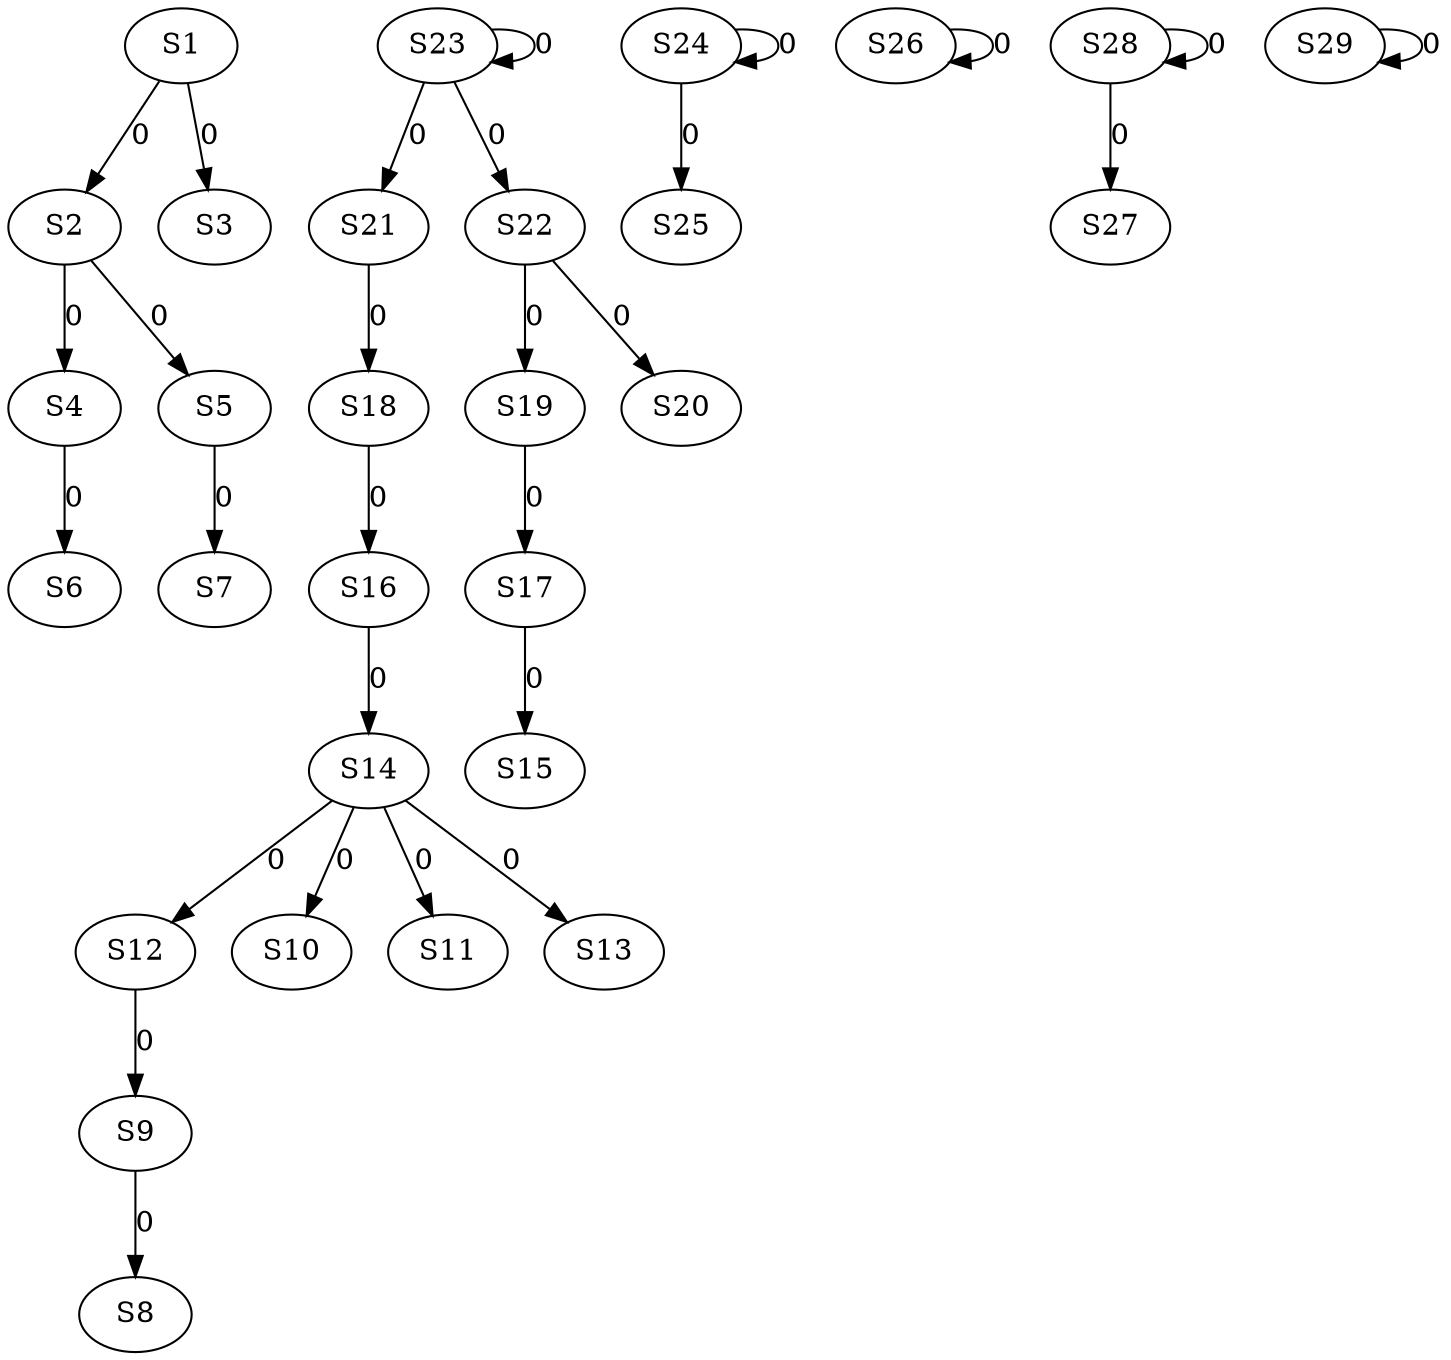 strict digraph {
	S1 -> S2 [ label = 0 ];
	S1 -> S3 [ label = 0 ];
	S2 -> S4 [ label = 0 ];
	S2 -> S5 [ label = 0 ];
	S4 -> S6 [ label = 0 ];
	S5 -> S7 [ label = 0 ];
	S9 -> S8 [ label = 0 ];
	S12 -> S9 [ label = 0 ];
	S14 -> S10 [ label = 0 ];
	S14 -> S11 [ label = 0 ];
	S14 -> S12 [ label = 0 ];
	S14 -> S13 [ label = 0 ];
	S16 -> S14 [ label = 0 ];
	S17 -> S15 [ label = 0 ];
	S18 -> S16 [ label = 0 ];
	S19 -> S17 [ label = 0 ];
	S21 -> S18 [ label = 0 ];
	S22 -> S19 [ label = 0 ];
	S22 -> S20 [ label = 0 ];
	S23 -> S21 [ label = 0 ];
	S23 -> S22 [ label = 0 ];
	S23 -> S23 [ label = 0 ];
	S24 -> S24 [ label = 0 ];
	S24 -> S25 [ label = 0 ];
	S26 -> S26 [ label = 0 ];
	S28 -> S27 [ label = 0 ];
	S28 -> S28 [ label = 0 ];
	S29 -> S29 [ label = 0 ];
}